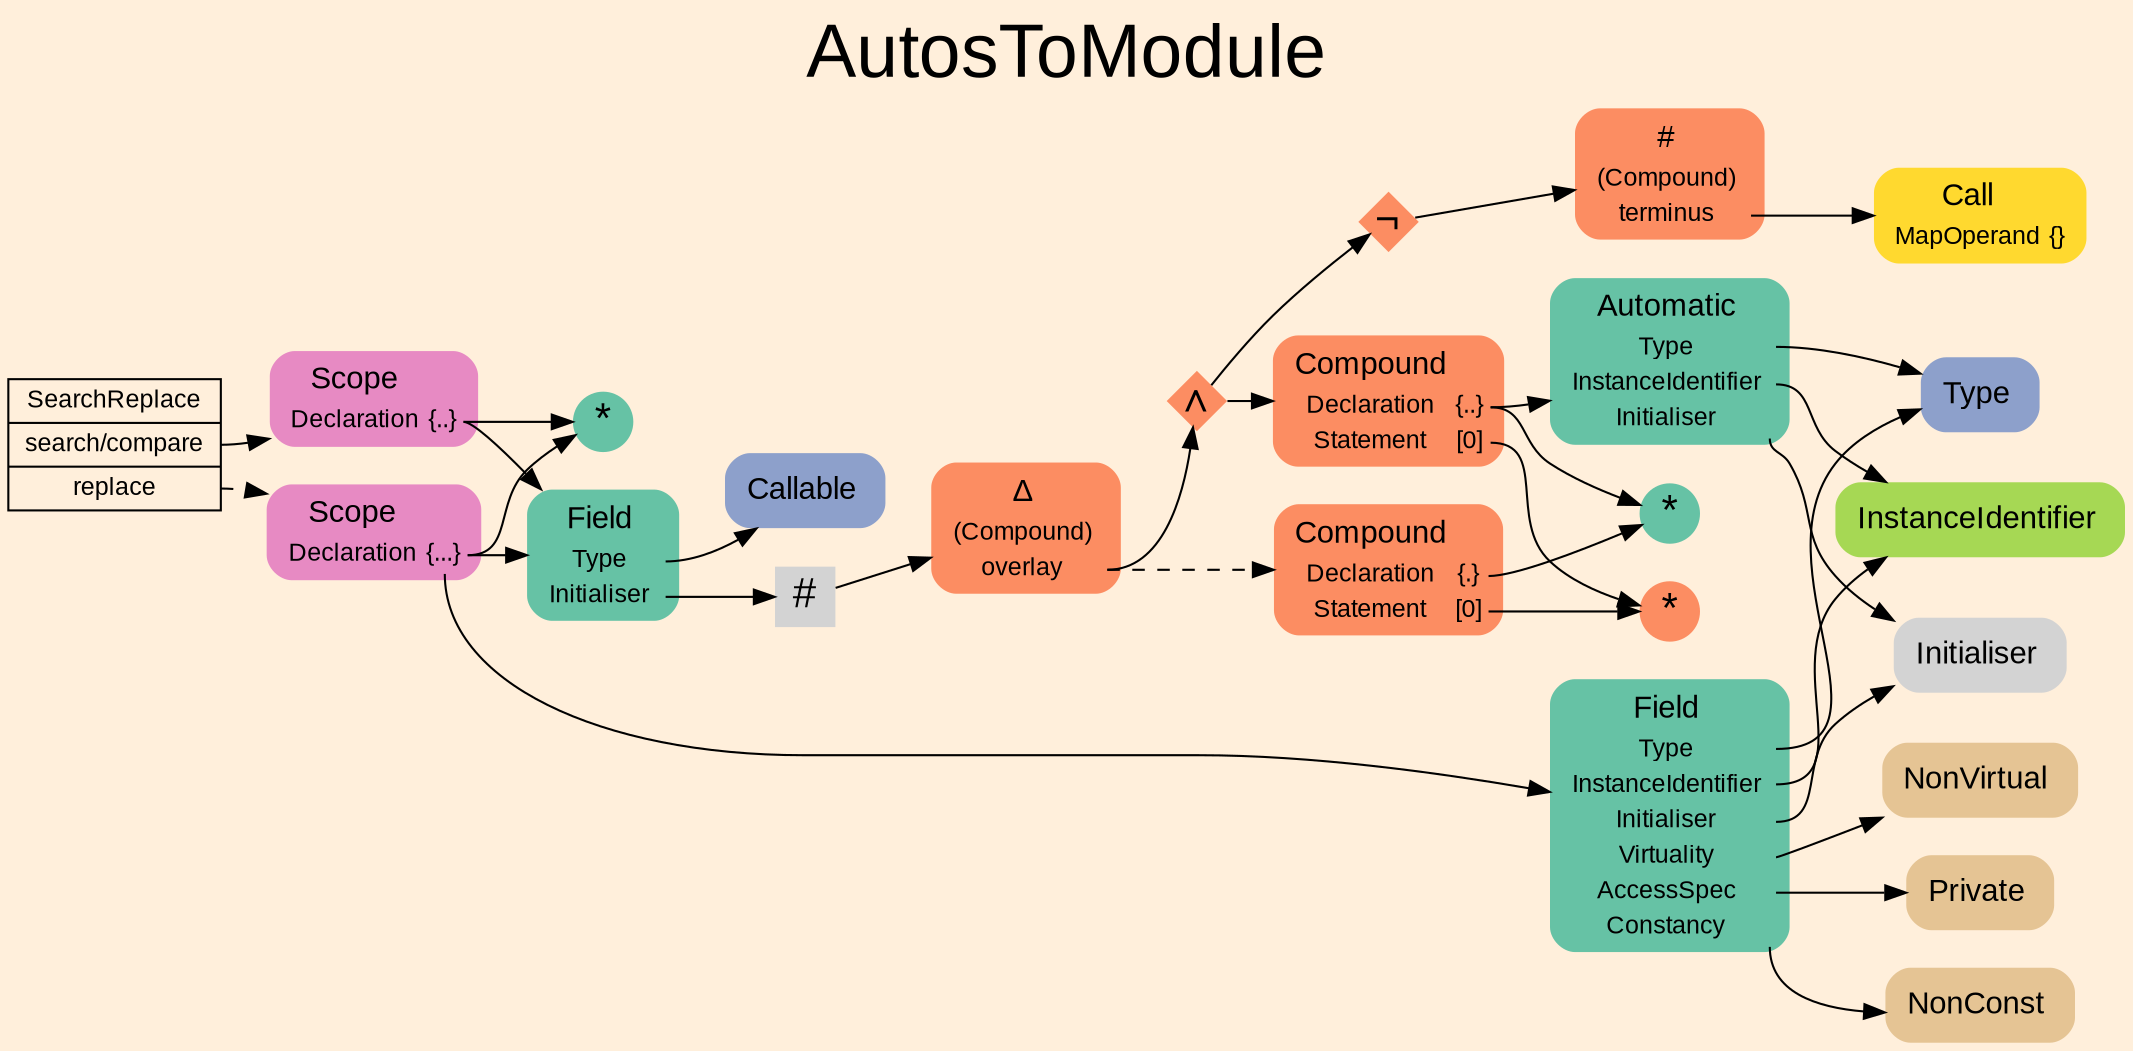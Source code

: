 digraph "AutosToModule" {
label = "AutosToModule"
labelloc = t
fontsize = "36"
graph [
    rankdir = "LR"
    ranksep = 0.3
    bgcolor = antiquewhite1
    color = black
    fontcolor = black
    fontname = "Arial"
];
node [
    fontname = "Arial"
];
edge [
    fontname = "Arial"
];

// -------------------- transformation figure --------------------
"CR#B-4-23" [
    // -------- block CR#B-4-23 ----------
    shape = "record"
    fillcolor = antiquewhite1
    label = "<fixed> SearchReplace | <port0> search/compare | <port1> replace"
    style = "filled"
    fontsize = "12"
    color = black
    fontcolor = black
];

"#B-2-485" [
    // -------- block #B-2-485 ----------
    shape = "plaintext"
    fillcolor = "/set28/4"
    label = <<TABLE BORDER="0" CELLBORDER="0" CELLSPACING="0">
     <TR><TD><FONT POINT-SIZE="15.0">Scope</FONT></TD><TD></TD></TR>
     <TR><TD>Declaration</TD><TD PORT="port0">{..}</TD></TR>
    </TABLE>>
    style = "rounded,filled"
    fontsize = "12"
];

"#B-2-487" [
    // -------- block #B-2-487 ----------
    shape = "circle"
    fillcolor = "/set28/1"
    label = <*>
    style = "filled"
    fontsize = "20"
    penwidth = 0.0
    fixedsize = true
    width = 0.4
    height = 0.4
];

"#B-2-491" [
    // -------- block #B-2-491 ----------
    shape = "plaintext"
    fillcolor = "/set28/1"
    label = <<TABLE BORDER="0" CELLBORDER="0" CELLSPACING="0">
     <TR><TD><FONT POINT-SIZE="15.0">Field</FONT></TD><TD></TD></TR>
     <TR><TD>Type</TD><TD PORT="port0"></TD></TR>
     <TR><TD>Initialiser</TD><TD PORT="port1"></TD></TR>
    </TABLE>>
    style = "rounded,filled"
    fontsize = "12"
];

"#B-2-493" [
    // -------- block #B-2-493 ----------
    shape = "plaintext"
    fillcolor = "/set28/3"
    label = <<TABLE BORDER="0" CELLBORDER="0" CELLSPACING="0">
     <TR><TD><FONT POINT-SIZE="15.0">Callable</FONT></TD><TD></TD></TR>
    </TABLE>>
    style = "rounded,filled"
    fontsize = "12"
];

"#B-2-494" [
    // -------- block #B-2-494 ----------
    shape = "square"
    label = <#>
    style = "filled"
    fontsize = "20"
    penwidth = 0.0
    fixedsize = true
    width = 0.4
    height = 0.4
];

"#B-2-497" [
    // -------- block #B-2-497 ----------
    shape = "plaintext"
    fillcolor = "/set28/2"
    label = <<TABLE BORDER="0" CELLBORDER="0" CELLSPACING="0">
     <TR><TD><FONT POINT-SIZE="15.0">Δ</FONT></TD><TD></TD></TR>
     <TR><TD>(Compound)</TD><TD PORT="port0"></TD></TR>
     <TR><TD>overlay</TD><TD PORT="port1"></TD></TR>
    </TABLE>>
    style = "rounded,filled"
    fontsize = "12"
];

"#B-2-502" [
    // -------- block #B-2-502 ----------
    shape = "diamond"
    fillcolor = "/set28/2"
    label = <∧>
    style = "filled"
    fontsize = "20"
    penwidth = 0.0
    fixedsize = true
    width = 0.4
    height = 0.4
];

"#B-2-503" [
    // -------- block #B-2-503 ----------
    shape = "diamond"
    fillcolor = "/set28/2"
    label = <¬>
    style = "filled"
    fontsize = "20"
    penwidth = 0.0
    fixedsize = true
    width = 0.4
    height = 0.4
];

"#B-2-504" [
    // -------- block #B-2-504 ----------
    shape = "plaintext"
    fillcolor = "/set28/2"
    label = <<TABLE BORDER="0" CELLBORDER="0" CELLSPACING="0">
     <TR><TD><FONT POINT-SIZE="15.0">#</FONT></TD><TD></TD></TR>
     <TR><TD>(Compound)</TD><TD PORT="port0"></TD></TR>
     <TR><TD>terminus</TD><TD PORT="port1"></TD></TR>
    </TABLE>>
    style = "rounded,filled"
    fontsize = "12"
];

"#B-2-505" [
    // -------- block #B-2-505 ----------
    shape = "plaintext"
    fillcolor = "/set28/6"
    label = <<TABLE BORDER="0" CELLBORDER="0" CELLSPACING="0">
     <TR><TD><FONT POINT-SIZE="15.0">Call</FONT></TD><TD></TD></TR>
     <TR><TD>MapOperand</TD><TD PORT="port0">{}</TD></TR>
    </TABLE>>
    style = "rounded,filled"
    fontsize = "12"
];

"#B-2-495" [
    // -------- block #B-2-495 ----------
    shape = "plaintext"
    fillcolor = "/set28/2"
    label = <<TABLE BORDER="0" CELLBORDER="0" CELLSPACING="0">
     <TR><TD><FONT POINT-SIZE="15.0">Compound</FONT></TD><TD></TD></TR>
     <TR><TD>Declaration</TD><TD PORT="port0">{..}</TD></TR>
     <TR><TD>Statement</TD><TD PORT="port1">[0]</TD></TR>
    </TABLE>>
    style = "rounded,filled"
    fontsize = "12"
];

"#B-2-488" [
    // -------- block #B-2-488 ----------
    shape = "circle"
    fillcolor = "/set28/1"
    label = <*>
    style = "filled"
    fontsize = "20"
    penwidth = 0.0
    fixedsize = true
    width = 0.4
    height = 0.4
];

"#B-2-490" [
    // -------- block #B-2-490 ----------
    shape = "plaintext"
    fillcolor = "/set28/1"
    label = <<TABLE BORDER="0" CELLBORDER="0" CELLSPACING="0">
     <TR><TD><FONT POINT-SIZE="15.0">Automatic</FONT></TD><TD></TD></TR>
     <TR><TD>Type</TD><TD PORT="port0"></TD></TR>
     <TR><TD>InstanceIdentifier</TD><TD PORT="port1"></TD></TR>
     <TR><TD>Initialiser</TD><TD PORT="port2"></TD></TR>
    </TABLE>>
    style = "rounded,filled"
    fontsize = "12"
];

"#B-2-499" [
    // -------- block #B-2-499 ----------
    shape = "plaintext"
    fillcolor = "/set28/3"
    label = <<TABLE BORDER="0" CELLBORDER="0" CELLSPACING="0">
     <TR><TD><FONT POINT-SIZE="15.0">Type</FONT></TD><TD></TD></TR>
    </TABLE>>
    style = "rounded,filled"
    fontsize = "12"
];

"#B-2-500" [
    // -------- block #B-2-500 ----------
    shape = "plaintext"
    fillcolor = "/set28/5"
    label = <<TABLE BORDER="0" CELLBORDER="0" CELLSPACING="0">
     <TR><TD><FONT POINT-SIZE="15.0">InstanceIdentifier</FONT></TD><TD></TD></TR>
    </TABLE>>
    style = "rounded,filled"
    fontsize = "12"
];

"#B-2-501" [
    // -------- block #B-2-501 ----------
    shape = "plaintext"
    label = <<TABLE BORDER="0" CELLBORDER="0" CELLSPACING="0">
     <TR><TD><FONT POINT-SIZE="15.0">Initialiser</FONT></TD><TD></TD></TR>
    </TABLE>>
    style = "rounded,filled"
    fontsize = "12"
];

"#B-2-489" [
    // -------- block #B-2-489 ----------
    shape = "circle"
    fillcolor = "/set28/2"
    label = <*>
    style = "filled"
    fontsize = "20"
    penwidth = 0.0
    fixedsize = true
    width = 0.4
    height = 0.4
];

"#B-2-496" [
    // -------- block #B-2-496 ----------
    shape = "plaintext"
    fillcolor = "/set28/2"
    label = <<TABLE BORDER="0" CELLBORDER="0" CELLSPACING="0">
     <TR><TD><FONT POINT-SIZE="15.0">Compound</FONT></TD><TD></TD></TR>
     <TR><TD>Declaration</TD><TD PORT="port0">{.}</TD></TR>
     <TR><TD>Statement</TD><TD PORT="port1">[0]</TD></TR>
    </TABLE>>
    style = "rounded,filled"
    fontsize = "12"
];

"#B-2-486" [
    // -------- block #B-2-486 ----------
    shape = "plaintext"
    fillcolor = "/set28/4"
    label = <<TABLE BORDER="0" CELLBORDER="0" CELLSPACING="0">
     <TR><TD><FONT POINT-SIZE="15.0">Scope</FONT></TD><TD></TD></TR>
     <TR><TD>Declaration</TD><TD PORT="port0">{...}</TD></TR>
    </TABLE>>
    style = "rounded,filled"
    fontsize = "12"
];

"#B-2-492" [
    // -------- block #B-2-492 ----------
    shape = "plaintext"
    fillcolor = "/set28/1"
    label = <<TABLE BORDER="0" CELLBORDER="0" CELLSPACING="0">
     <TR><TD><FONT POINT-SIZE="15.0">Field</FONT></TD><TD></TD></TR>
     <TR><TD>Type</TD><TD PORT="port0"></TD></TR>
     <TR><TD>InstanceIdentifier</TD><TD PORT="port1"></TD></TR>
     <TR><TD>Initialiser</TD><TD PORT="port2"></TD></TR>
     <TR><TD>Virtuality</TD><TD PORT="port3"></TD></TR>
     <TR><TD>AccessSpec</TD><TD PORT="port4"></TD></TR>
     <TR><TD>Constancy</TD><TD PORT="port5"></TD></TR>
    </TABLE>>
    style = "rounded,filled"
    fontsize = "12"
];

"#B-2-506" [
    // -------- block #B-2-506 ----------
    shape = "plaintext"
    fillcolor = "/set28/7"
    label = <<TABLE BORDER="0" CELLBORDER="0" CELLSPACING="0">
     <TR><TD><FONT POINT-SIZE="15.0">NonVirtual</FONT></TD><TD></TD></TR>
    </TABLE>>
    style = "rounded,filled"
    fontsize = "12"
];

"#B-2-507" [
    // -------- block #B-2-507 ----------
    shape = "plaintext"
    fillcolor = "/set28/7"
    label = <<TABLE BORDER="0" CELLBORDER="0" CELLSPACING="0">
     <TR><TD><FONT POINT-SIZE="15.0">Private</FONT></TD><TD></TD></TR>
    </TABLE>>
    style = "rounded,filled"
    fontsize = "12"
];

"#B-2-508" [
    // -------- block #B-2-508 ----------
    shape = "plaintext"
    fillcolor = "/set28/7"
    label = <<TABLE BORDER="0" CELLBORDER="0" CELLSPACING="0">
     <TR><TD><FONT POINT-SIZE="15.0">NonConst</FONT></TD><TD></TD></TR>
    </TABLE>>
    style = "rounded,filled"
    fontsize = "12"
];

"CR#B-4-23":port0 -> "#B-2-485" [
    color = black
    fontcolor = black
];

"CR#B-4-23":port1 -> "#B-2-486" [
    style="dashed"
    color = black
    fontcolor = black
];

"#B-2-485":port0 -> "#B-2-487" [
    color = black
    fontcolor = black
];

"#B-2-485":port0 -> "#B-2-491" [
    color = black
    fontcolor = black
];

"#B-2-491":port0 -> "#B-2-493" [
    color = black
    fontcolor = black
];

"#B-2-491":port1 -> "#B-2-494" [
    color = black
    fontcolor = black
];

"#B-2-494" -> "#B-2-497" [
    color = black
    fontcolor = black
];

"#B-2-497":port1 -> "#B-2-502" [
    color = black
    fontcolor = black
];

"#B-2-497":port1 -> "#B-2-496" [
    style="dashed"
    color = black
    fontcolor = black
];

"#B-2-502" -> "#B-2-503" [
    color = black
    fontcolor = black
];

"#B-2-502" -> "#B-2-495" [
    color = black
    fontcolor = black
];

"#B-2-503" -> "#B-2-504" [
    color = black
    fontcolor = black
];

"#B-2-504":port1 -> "#B-2-505" [
    color = black
    fontcolor = black
];

"#B-2-495":port0 -> "#B-2-488" [
    color = black
    fontcolor = black
];

"#B-2-495":port0 -> "#B-2-490" [
    color = black
    fontcolor = black
];

"#B-2-495":port1 -> "#B-2-489" [
    color = black
    fontcolor = black
];

"#B-2-490":port0 -> "#B-2-499" [
    color = black
    fontcolor = black
];

"#B-2-490":port1 -> "#B-2-500" [
    color = black
    fontcolor = black
];

"#B-2-490":port2 -> "#B-2-501" [
    color = black
    fontcolor = black
];

"#B-2-496":port0 -> "#B-2-488" [
    color = black
    fontcolor = black
];

"#B-2-496":port1 -> "#B-2-489" [
    color = black
    fontcolor = black
];

"#B-2-486":port0 -> "#B-2-487" [
    color = black
    fontcolor = black
];

"#B-2-486":port0 -> "#B-2-491" [
    color = black
    fontcolor = black
];

"#B-2-486":port0 -> "#B-2-492" [
    color = black
    fontcolor = black
];

"#B-2-492":port0 -> "#B-2-499" [
    color = black
    fontcolor = black
];

"#B-2-492":port1 -> "#B-2-500" [
    color = black
    fontcolor = black
];

"#B-2-492":port2 -> "#B-2-501" [
    color = black
    fontcolor = black
];

"#B-2-492":port3 -> "#B-2-506" [
    color = black
    fontcolor = black
];

"#B-2-492":port4 -> "#B-2-507" [
    color = black
    fontcolor = black
];

"#B-2-492":port5 -> "#B-2-508" [
    color = black
    fontcolor = black
];


}

